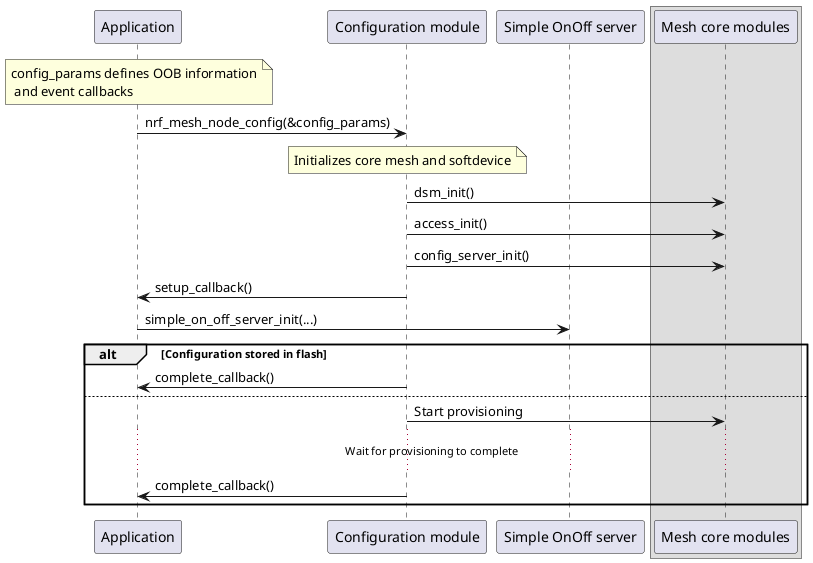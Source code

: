 @startuml
participant a as "Application"
participant c as "Configuration module"
participant s as "Simple OnOff server"
box
participant core as "Mesh core modules"
end box

note over a: config_params defines OOB information\n and event callbacks
a -> c: nrf_mesh_node_config(&config_params)

note over c: Initializes core mesh and softdevice
c -> core: dsm_init()
c -> core: access_init()
c -> core: config_server_init()
c -> a: setup_callback()
a -> s: simple_on_off_server_init(...)

alt Configuration stored in flash
    c -> a: complete_callback()
else
    c -> core: Start provisioning
    ... Wait for provisioning to complete ...
    c -> a: complete_callback()
end

@enduml
